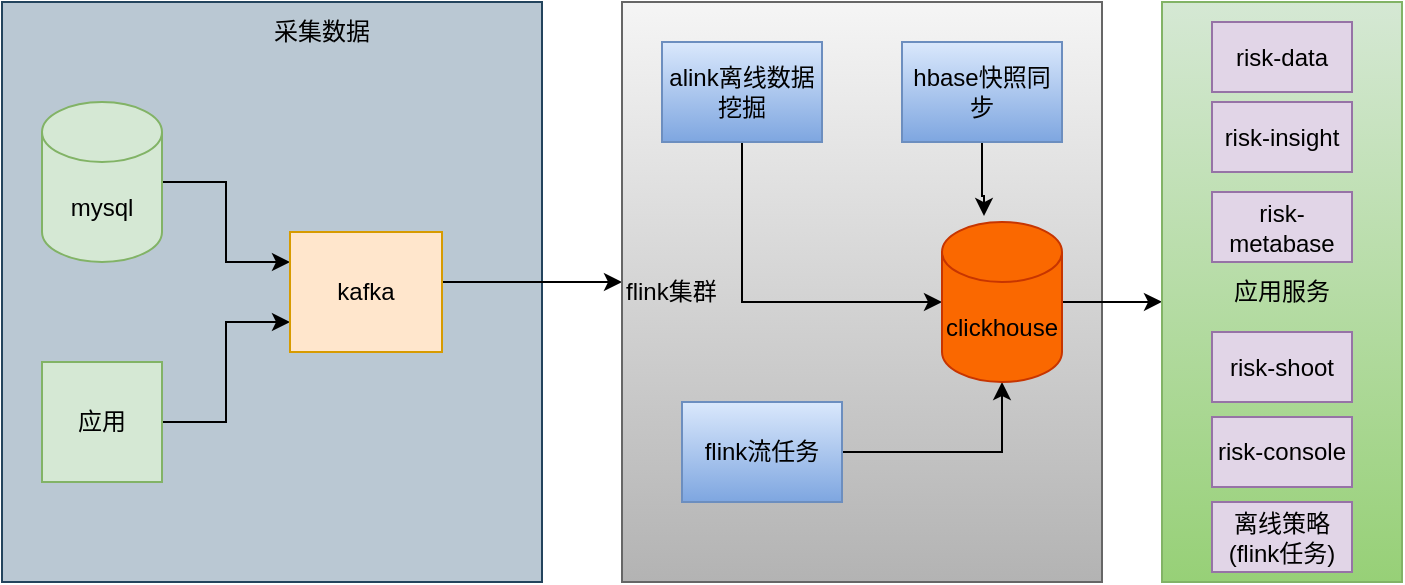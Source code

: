 <mxfile version="21.0.6" type="github">
  <diagram name="第 1 页" id="VLbk_O89-t44V-mn6kPs">
    <mxGraphModel dx="954" dy="518" grid="1" gridSize="10" guides="1" tooltips="1" connect="1" arrows="1" fold="1" page="1" pageScale="1" pageWidth="827" pageHeight="1169" math="0" shadow="0">
      <root>
        <mxCell id="0" />
        <mxCell id="1" parent="0" />
        <mxCell id="JutiILzrICxIAbZ5VbDs-1" value="" style="rounded=0;whiteSpace=wrap;html=1;fillColor=#bac8d3;strokeColor=#23445d;" vertex="1" parent="1">
          <mxGeometry x="150" y="110" width="270" height="290" as="geometry" />
        </mxCell>
        <mxCell id="JutiILzrICxIAbZ5VbDs-8" style="edgeStyle=orthogonalEdgeStyle;rounded=0;orthogonalLoop=1;jettySize=auto;html=1;" edge="1" parent="1" source="JutiILzrICxIAbZ5VbDs-2" target="JutiILzrICxIAbZ5VbDs-7">
          <mxGeometry relative="1" as="geometry">
            <Array as="points">
              <mxPoint x="262" y="200" />
              <mxPoint x="262" y="240" />
            </Array>
          </mxGeometry>
        </mxCell>
        <mxCell id="JutiILzrICxIAbZ5VbDs-2" value="mysql" style="shape=cylinder3;whiteSpace=wrap;html=1;boundedLbl=1;backgroundOutline=1;size=15;fillColor=#d5e8d4;strokeColor=#82b366;" vertex="1" parent="1">
          <mxGeometry x="170" y="160" width="60" height="80" as="geometry" />
        </mxCell>
        <mxCell id="JutiILzrICxIAbZ5VbDs-5" value="采集数据" style="text;html=1;strokeColor=none;fillColor=none;align=center;verticalAlign=middle;whiteSpace=wrap;rounded=0;" vertex="1" parent="1">
          <mxGeometry x="280" y="110" width="60" height="30" as="geometry" />
        </mxCell>
        <mxCell id="JutiILzrICxIAbZ5VbDs-9" style="edgeStyle=orthogonalEdgeStyle;rounded=0;orthogonalLoop=1;jettySize=auto;html=1;entryX=0;entryY=0.75;entryDx=0;entryDy=0;" edge="1" parent="1" source="JutiILzrICxIAbZ5VbDs-6" target="JutiILzrICxIAbZ5VbDs-7">
          <mxGeometry relative="1" as="geometry" />
        </mxCell>
        <mxCell id="JutiILzrICxIAbZ5VbDs-6" value="应用" style="rounded=0;whiteSpace=wrap;html=1;fillColor=#d5e8d4;strokeColor=#82b366;" vertex="1" parent="1">
          <mxGeometry x="170" y="290" width="60" height="60" as="geometry" />
        </mxCell>
        <mxCell id="JutiILzrICxIAbZ5VbDs-12" value="" style="edgeStyle=orthogonalEdgeStyle;rounded=0;orthogonalLoop=1;jettySize=auto;html=1;" edge="1" parent="1" source="JutiILzrICxIAbZ5VbDs-7" target="JutiILzrICxIAbZ5VbDs-11">
          <mxGeometry relative="1" as="geometry">
            <Array as="points">
              <mxPoint x="440" y="250" />
              <mxPoint x="440" y="250" />
            </Array>
          </mxGeometry>
        </mxCell>
        <mxCell id="JutiILzrICxIAbZ5VbDs-7" value="kafka" style="rounded=0;whiteSpace=wrap;html=1;fillColor=#ffe6cc;strokeColor=#d79b00;" vertex="1" parent="1">
          <mxGeometry x="294" y="225" width="76" height="60" as="geometry" />
        </mxCell>
        <mxCell id="JutiILzrICxIAbZ5VbDs-11" value="&lt;div style=&quot;&quot;&gt;&lt;span style=&quot;background-color: initial;&quot;&gt;flink集群&lt;/span&gt;&lt;/div&gt;" style="rounded=0;whiteSpace=wrap;html=1;fillColor=#f5f5f5;strokeColor=#666666;gradientColor=#b3b3b3;align=left;" vertex="1" parent="1">
          <mxGeometry x="460" y="110" width="240" height="290" as="geometry" />
        </mxCell>
        <mxCell id="JutiILzrICxIAbZ5VbDs-18" style="edgeStyle=orthogonalEdgeStyle;rounded=0;orthogonalLoop=1;jettySize=auto;html=1;entryX=0;entryY=0.5;entryDx=0;entryDy=0;entryPerimeter=0;exitX=0.5;exitY=1;exitDx=0;exitDy=0;" edge="1" parent="1" source="JutiILzrICxIAbZ5VbDs-13" target="JutiILzrICxIAbZ5VbDs-17">
          <mxGeometry relative="1" as="geometry" />
        </mxCell>
        <mxCell id="JutiILzrICxIAbZ5VbDs-13" value="alink离线数据挖掘" style="rounded=0;whiteSpace=wrap;html=1;fillColor=#dae8fc;gradientColor=#7ea6e0;strokeColor=#6c8ebf;" vertex="1" parent="1">
          <mxGeometry x="480" y="130" width="80" height="50" as="geometry" />
        </mxCell>
        <mxCell id="JutiILzrICxIAbZ5VbDs-20" style="edgeStyle=orthogonalEdgeStyle;rounded=0;orthogonalLoop=1;jettySize=auto;html=1;" edge="1" parent="1" source="JutiILzrICxIAbZ5VbDs-14" target="JutiILzrICxIAbZ5VbDs-17">
          <mxGeometry relative="1" as="geometry" />
        </mxCell>
        <mxCell id="JutiILzrICxIAbZ5VbDs-14" value="flink流任务" style="rounded=0;whiteSpace=wrap;html=1;fillColor=#dae8fc;gradientColor=#7ea6e0;strokeColor=#6c8ebf;" vertex="1" parent="1">
          <mxGeometry x="490" y="310" width="80" height="50" as="geometry" />
        </mxCell>
        <mxCell id="JutiILzrICxIAbZ5VbDs-19" style="edgeStyle=orthogonalEdgeStyle;rounded=0;orthogonalLoop=1;jettySize=auto;html=1;entryX=0.35;entryY=-0.037;entryDx=0;entryDy=0;entryPerimeter=0;" edge="1" parent="1" source="JutiILzrICxIAbZ5VbDs-16" target="JutiILzrICxIAbZ5VbDs-17">
          <mxGeometry relative="1" as="geometry">
            <Array as="points">
              <mxPoint x="640" y="207" />
            </Array>
          </mxGeometry>
        </mxCell>
        <mxCell id="JutiILzrICxIAbZ5VbDs-16" value="hbase快照同步" style="rounded=0;whiteSpace=wrap;html=1;fillColor=#dae8fc;gradientColor=#7ea6e0;strokeColor=#6c8ebf;" vertex="1" parent="1">
          <mxGeometry x="600" y="130" width="80" height="50" as="geometry" />
        </mxCell>
        <mxCell id="JutiILzrICxIAbZ5VbDs-30" style="edgeStyle=orthogonalEdgeStyle;rounded=0;orthogonalLoop=1;jettySize=auto;html=1;exitX=1;exitY=0.5;exitDx=0;exitDy=0;exitPerimeter=0;entryX=0;entryY=0.517;entryDx=0;entryDy=0;entryPerimeter=0;" edge="1" parent="1" source="JutiILzrICxIAbZ5VbDs-17" target="JutiILzrICxIAbZ5VbDs-21">
          <mxGeometry relative="1" as="geometry" />
        </mxCell>
        <mxCell id="JutiILzrICxIAbZ5VbDs-17" value="clickhouse" style="shape=cylinder3;whiteSpace=wrap;html=1;boundedLbl=1;backgroundOutline=1;size=15;fillColor=#fa6800;strokeColor=#C73500;fontColor=#000000;" vertex="1" parent="1">
          <mxGeometry x="620" y="220" width="60" height="80" as="geometry" />
        </mxCell>
        <mxCell id="JutiILzrICxIAbZ5VbDs-21" value="应用服务" style="rounded=0;whiteSpace=wrap;html=1;fillColor=#d5e8d4;gradientColor=#97d077;strokeColor=#82b366;" vertex="1" parent="1">
          <mxGeometry x="730" y="110" width="120" height="290" as="geometry" />
        </mxCell>
        <mxCell id="JutiILzrICxIAbZ5VbDs-22" value="risk-data" style="rounded=0;whiteSpace=wrap;html=1;fillColor=#e1d5e7;strokeColor=#9673a6;flipV=1;" vertex="1" parent="1">
          <mxGeometry x="755" y="120" width="70" height="35" as="geometry" />
        </mxCell>
        <mxCell id="JutiILzrICxIAbZ5VbDs-23" value="risk-insight" style="rounded=0;whiteSpace=wrap;html=1;fillColor=#e1d5e7;strokeColor=#9673a6;" vertex="1" parent="1">
          <mxGeometry x="755" y="160" width="70" height="35" as="geometry" />
        </mxCell>
        <mxCell id="JutiILzrICxIAbZ5VbDs-25" value="risk-metabase" style="rounded=0;whiteSpace=wrap;html=1;fillColor=#e1d5e7;strokeColor=#9673a6;flipV=1;" vertex="1" parent="1">
          <mxGeometry x="755" y="205" width="70" height="35" as="geometry" />
        </mxCell>
        <mxCell id="JutiILzrICxIAbZ5VbDs-26" value="risk-shoot" style="rounded=0;whiteSpace=wrap;html=1;fillColor=#e1d5e7;strokeColor=#9673a6;flipV=1;" vertex="1" parent="1">
          <mxGeometry x="755" y="275" width="70" height="35" as="geometry" />
        </mxCell>
        <mxCell id="JutiILzrICxIAbZ5VbDs-27" value="risk-console" style="rounded=0;whiteSpace=wrap;html=1;fillColor=#e1d5e7;strokeColor=#9673a6;flipV=1;" vertex="1" parent="1">
          <mxGeometry x="755" y="317.5" width="70" height="35" as="geometry" />
        </mxCell>
        <mxCell id="JutiILzrICxIAbZ5VbDs-28" value="离线策略(flink任务)" style="rounded=0;whiteSpace=wrap;html=1;fillColor=#e1d5e7;strokeColor=#9673a6;flipV=1;" vertex="1" parent="1">
          <mxGeometry x="755" y="360" width="70" height="35" as="geometry" />
        </mxCell>
      </root>
    </mxGraphModel>
  </diagram>
</mxfile>
